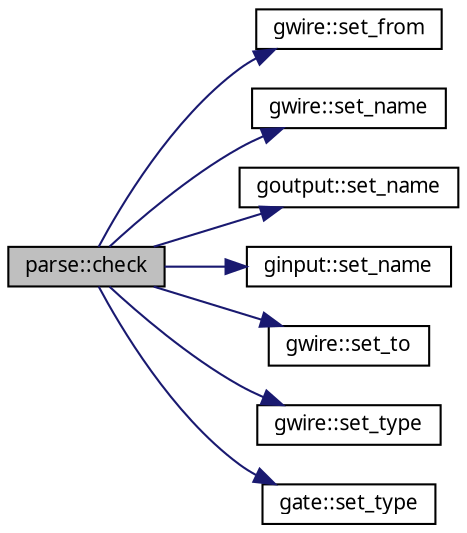 digraph G
{
  edge [fontname="FreeSans.ttf",fontsize=10,labelfontname="FreeSans.ttf",labelfontsize=10];
  node [fontname="FreeSans.ttf",fontsize=10,shape=record];
  rankdir=LR;
  Node1 [label="parse::check",height=0.2,width=0.4,color="black", fillcolor="grey75", style="filled" fontcolor="black"];
  Node1 -> Node2 [color="midnightblue",fontsize=10,style="solid"];
  Node2 [label="gwire::set_from",height=0.2,width=0.4,color="black", fillcolor="white", style="filled",URL="$classgwire.html#ab5ce75b5865941097bccc79b2ddf169"];
  Node1 -> Node3 [color="midnightblue",fontsize=10,style="solid"];
  Node3 [label="gwire::set_name",height=0.2,width=0.4,color="black", fillcolor="white", style="filled",URL="$classgwire.html#f5623801c87c4331b16088d816b9f101"];
  Node1 -> Node4 [color="midnightblue",fontsize=10,style="solid"];
  Node4 [label="goutput::set_name",height=0.2,width=0.4,color="black", fillcolor="white", style="filled",URL="$classgoutput.html#dffc12cfe953398b21d0b37511a081ed"];
  Node1 -> Node5 [color="midnightblue",fontsize=10,style="solid"];
  Node5 [label="ginput::set_name",height=0.2,width=0.4,color="black", fillcolor="white", style="filled",URL="$classginput.html#f0422ac4010737b0e8c27c5853aef10b"];
  Node1 -> Node6 [color="midnightblue",fontsize=10,style="solid"];
  Node6 [label="gwire::set_to",height=0.2,width=0.4,color="black", fillcolor="white", style="filled",URL="$classgwire.html#20b455bf23110afaf1af37d6f4b280d9"];
  Node1 -> Node7 [color="midnightblue",fontsize=10,style="solid"];
  Node7 [label="gwire::set_type",height=0.2,width=0.4,color="black", fillcolor="white", style="filled",URL="$classgwire.html#c57ccf4197b84bf0f66e9e25b739fdb5"];
  Node1 -> Node8 [color="midnightblue",fontsize=10,style="solid"];
  Node8 [label="gate::set_type",height=0.2,width=0.4,color="black", fillcolor="white", style="filled",URL="$classgate.html#325aee2bb2231060b6bded54e1f41785"];
}
